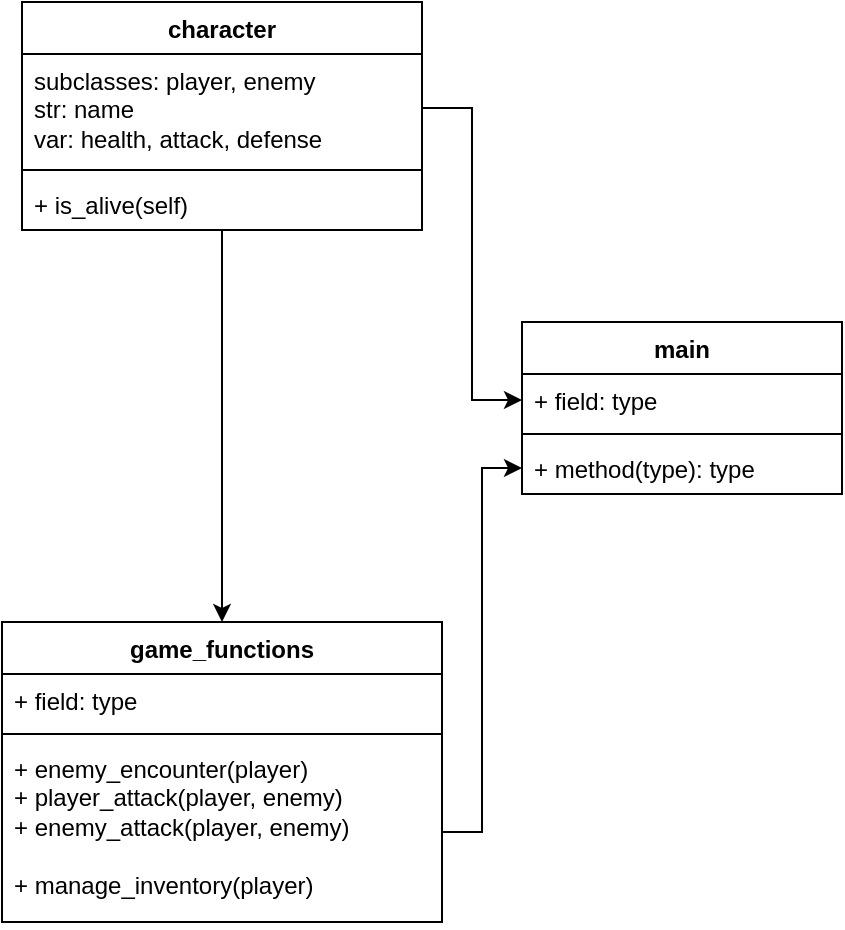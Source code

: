 <mxfile version="23.1.6" type="github">
  <diagram id="C5RBs43oDa-KdzZeNtuy" name="Page-1">
    <mxGraphModel dx="596" dy="737" grid="1" gridSize="10" guides="1" tooltips="1" connect="1" arrows="1" fold="1" page="1" pageScale="1" pageWidth="827" pageHeight="1169" math="0" shadow="0">
      <root>
        <mxCell id="WIyWlLk6GJQsqaUBKTNV-0" />
        <mxCell id="WIyWlLk6GJQsqaUBKTNV-1" parent="WIyWlLk6GJQsqaUBKTNV-0" />
        <mxCell id="cgnTvV72nEw2MkbSp3T--0" value="main" style="swimlane;fontStyle=1;align=center;verticalAlign=top;childLayout=stackLayout;horizontal=1;startSize=26;horizontalStack=0;resizeParent=1;resizeParentMax=0;resizeLast=0;collapsible=1;marginBottom=0;whiteSpace=wrap;html=1;" vertex="1" parent="WIyWlLk6GJQsqaUBKTNV-1">
          <mxGeometry x="320" y="320" width="160" height="86" as="geometry" />
        </mxCell>
        <mxCell id="cgnTvV72nEw2MkbSp3T--1" value="+ field: type" style="text;strokeColor=none;fillColor=none;align=left;verticalAlign=top;spacingLeft=4;spacingRight=4;overflow=hidden;rotatable=0;points=[[0,0.5],[1,0.5]];portConstraint=eastwest;whiteSpace=wrap;html=1;" vertex="1" parent="cgnTvV72nEw2MkbSp3T--0">
          <mxGeometry y="26" width="160" height="26" as="geometry" />
        </mxCell>
        <mxCell id="cgnTvV72nEw2MkbSp3T--2" value="" style="line;strokeWidth=1;fillColor=none;align=left;verticalAlign=middle;spacingTop=-1;spacingLeft=3;spacingRight=3;rotatable=0;labelPosition=right;points=[];portConstraint=eastwest;strokeColor=inherit;" vertex="1" parent="cgnTvV72nEw2MkbSp3T--0">
          <mxGeometry y="52" width="160" height="8" as="geometry" />
        </mxCell>
        <mxCell id="cgnTvV72nEw2MkbSp3T--3" value="+ method(type): type" style="text;strokeColor=none;fillColor=none;align=left;verticalAlign=top;spacingLeft=4;spacingRight=4;overflow=hidden;rotatable=0;points=[[0,0.5],[1,0.5]];portConstraint=eastwest;whiteSpace=wrap;html=1;" vertex="1" parent="cgnTvV72nEw2MkbSp3T--0">
          <mxGeometry y="60" width="160" height="26" as="geometry" />
        </mxCell>
        <mxCell id="cgnTvV72nEw2MkbSp3T--13" style="edgeStyle=orthogonalEdgeStyle;rounded=0;orthogonalLoop=1;jettySize=auto;html=1;entryX=0.5;entryY=0;entryDx=0;entryDy=0;" edge="1" parent="WIyWlLk6GJQsqaUBKTNV-1" source="cgnTvV72nEw2MkbSp3T--4" target="cgnTvV72nEw2MkbSp3T--9">
          <mxGeometry relative="1" as="geometry" />
        </mxCell>
        <mxCell id="cgnTvV72nEw2MkbSp3T--4" value="character" style="swimlane;fontStyle=1;align=center;verticalAlign=top;childLayout=stackLayout;horizontal=1;startSize=26;horizontalStack=0;resizeParent=1;resizeParentMax=0;resizeLast=0;collapsible=1;marginBottom=0;whiteSpace=wrap;html=1;" vertex="1" parent="WIyWlLk6GJQsqaUBKTNV-1">
          <mxGeometry x="70" y="160" width="200" height="114" as="geometry" />
        </mxCell>
        <mxCell id="cgnTvV72nEw2MkbSp3T--5" value="subclasses: player, enemy&lt;br&gt;str: name&lt;br&gt;var: health, attack, defense" style="text;strokeColor=none;fillColor=none;align=left;verticalAlign=top;spacingLeft=4;spacingRight=4;overflow=hidden;rotatable=0;points=[[0,0.5],[1,0.5]];portConstraint=eastwest;whiteSpace=wrap;html=1;" vertex="1" parent="cgnTvV72nEw2MkbSp3T--4">
          <mxGeometry y="26" width="200" height="54" as="geometry" />
        </mxCell>
        <mxCell id="cgnTvV72nEw2MkbSp3T--6" value="" style="line;strokeWidth=1;fillColor=none;align=left;verticalAlign=middle;spacingTop=-1;spacingLeft=3;spacingRight=3;rotatable=0;labelPosition=right;points=[];portConstraint=eastwest;strokeColor=inherit;" vertex="1" parent="cgnTvV72nEw2MkbSp3T--4">
          <mxGeometry y="80" width="200" height="8" as="geometry" />
        </mxCell>
        <mxCell id="cgnTvV72nEw2MkbSp3T--7" value="+ is_alive(self)" style="text;strokeColor=none;fillColor=none;align=left;verticalAlign=top;spacingLeft=4;spacingRight=4;overflow=hidden;rotatable=0;points=[[0,0.5],[1,0.5]];portConstraint=eastwest;whiteSpace=wrap;html=1;" vertex="1" parent="cgnTvV72nEw2MkbSp3T--4">
          <mxGeometry y="88" width="200" height="26" as="geometry" />
        </mxCell>
        <mxCell id="cgnTvV72nEw2MkbSp3T--9" value="game_functions" style="swimlane;fontStyle=1;align=center;verticalAlign=top;childLayout=stackLayout;horizontal=1;startSize=26;horizontalStack=0;resizeParent=1;resizeParentMax=0;resizeLast=0;collapsible=1;marginBottom=0;whiteSpace=wrap;html=1;" vertex="1" parent="WIyWlLk6GJQsqaUBKTNV-1">
          <mxGeometry x="60" y="470" width="220" height="150" as="geometry" />
        </mxCell>
        <mxCell id="cgnTvV72nEw2MkbSp3T--10" value="+ field: type" style="text;strokeColor=none;fillColor=none;align=left;verticalAlign=top;spacingLeft=4;spacingRight=4;overflow=hidden;rotatable=0;points=[[0,0.5],[1,0.5]];portConstraint=eastwest;whiteSpace=wrap;html=1;" vertex="1" parent="cgnTvV72nEw2MkbSp3T--9">
          <mxGeometry y="26" width="220" height="26" as="geometry" />
        </mxCell>
        <mxCell id="cgnTvV72nEw2MkbSp3T--11" value="" style="line;strokeWidth=1;fillColor=none;align=left;verticalAlign=middle;spacingTop=-1;spacingLeft=3;spacingRight=3;rotatable=0;labelPosition=right;points=[];portConstraint=eastwest;strokeColor=inherit;" vertex="1" parent="cgnTvV72nEw2MkbSp3T--9">
          <mxGeometry y="52" width="220" height="8" as="geometry" />
        </mxCell>
        <mxCell id="cgnTvV72nEw2MkbSp3T--12" value="+ enemy_encounter(player)&lt;div&gt;+ player_attack(player, enemy)&lt;/div&gt;&lt;div&gt;+ enemy_attack(player, enemy)&lt;/div&gt;&lt;div&gt;&lt;br&gt;&lt;/div&gt;&lt;div&gt;+ manage_inventory(player)&lt;/div&gt;" style="text;strokeColor=none;fillColor=none;align=left;verticalAlign=top;spacingLeft=4;spacingRight=4;overflow=hidden;rotatable=0;points=[[0,0.5],[1,0.5]];portConstraint=eastwest;whiteSpace=wrap;html=1;" vertex="1" parent="cgnTvV72nEw2MkbSp3T--9">
          <mxGeometry y="60" width="220" height="90" as="geometry" />
        </mxCell>
        <mxCell id="cgnTvV72nEw2MkbSp3T--14" style="edgeStyle=orthogonalEdgeStyle;rounded=0;orthogonalLoop=1;jettySize=auto;html=1;entryX=0;entryY=0.5;entryDx=0;entryDy=0;" edge="1" parent="WIyWlLk6GJQsqaUBKTNV-1" source="cgnTvV72nEw2MkbSp3T--12" target="cgnTvV72nEw2MkbSp3T--3">
          <mxGeometry relative="1" as="geometry" />
        </mxCell>
        <mxCell id="cgnTvV72nEw2MkbSp3T--15" style="edgeStyle=orthogonalEdgeStyle;rounded=0;orthogonalLoop=1;jettySize=auto;html=1;entryX=0;entryY=0.5;entryDx=0;entryDy=0;" edge="1" parent="WIyWlLk6GJQsqaUBKTNV-1" source="cgnTvV72nEw2MkbSp3T--5" target="cgnTvV72nEw2MkbSp3T--1">
          <mxGeometry relative="1" as="geometry" />
        </mxCell>
      </root>
    </mxGraphModel>
  </diagram>
</mxfile>
